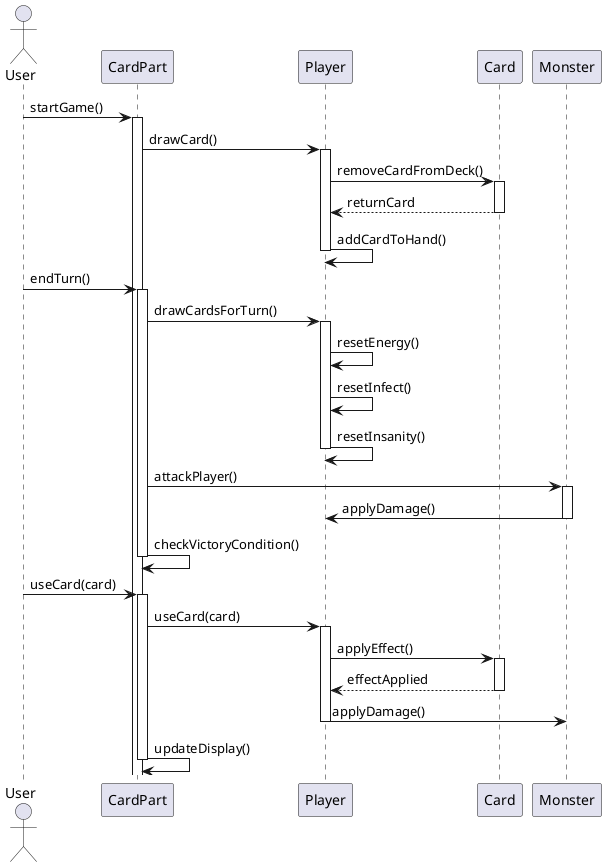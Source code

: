 @startuml
actor User
participant CardPart
participant Player
participant Card
participant Monster

User -> CardPart: startGame()
activate CardPart
CardPart -> Player: drawCard()
activate Player
Player -> Card: removeCardFromDeck()
activate Card
Card --> Player: returnCard
deactivate Card
Player -> Player: addCardToHand()
deactivate Player

User -> CardPart: endTurn()
activate CardPart
CardPart -> Player: drawCardsForTurn()
activate Player
Player -> Player: resetEnergy()
Player -> Player: resetInfect()
Player -> Player: resetInsanity()
deactivate Player
CardPart -> Monster: attackPlayer()
activate Monster
Monster -> Player: applyDamage()
deactivate Monster
CardPart -> CardPart: checkVictoryCondition()
deactivate CardPart

User -> CardPart: useCard(card)
activate CardPart
CardPart -> Player: useCard(card)
activate Player
Player -> Card: applyEffect()
activate Card
Card --> Player: effectApplied
deactivate Card
Player -> Monster: applyDamage()
deactivate Player
CardPart -> CardPart: updateDisplay()
deactivate CardPart
@enduml
